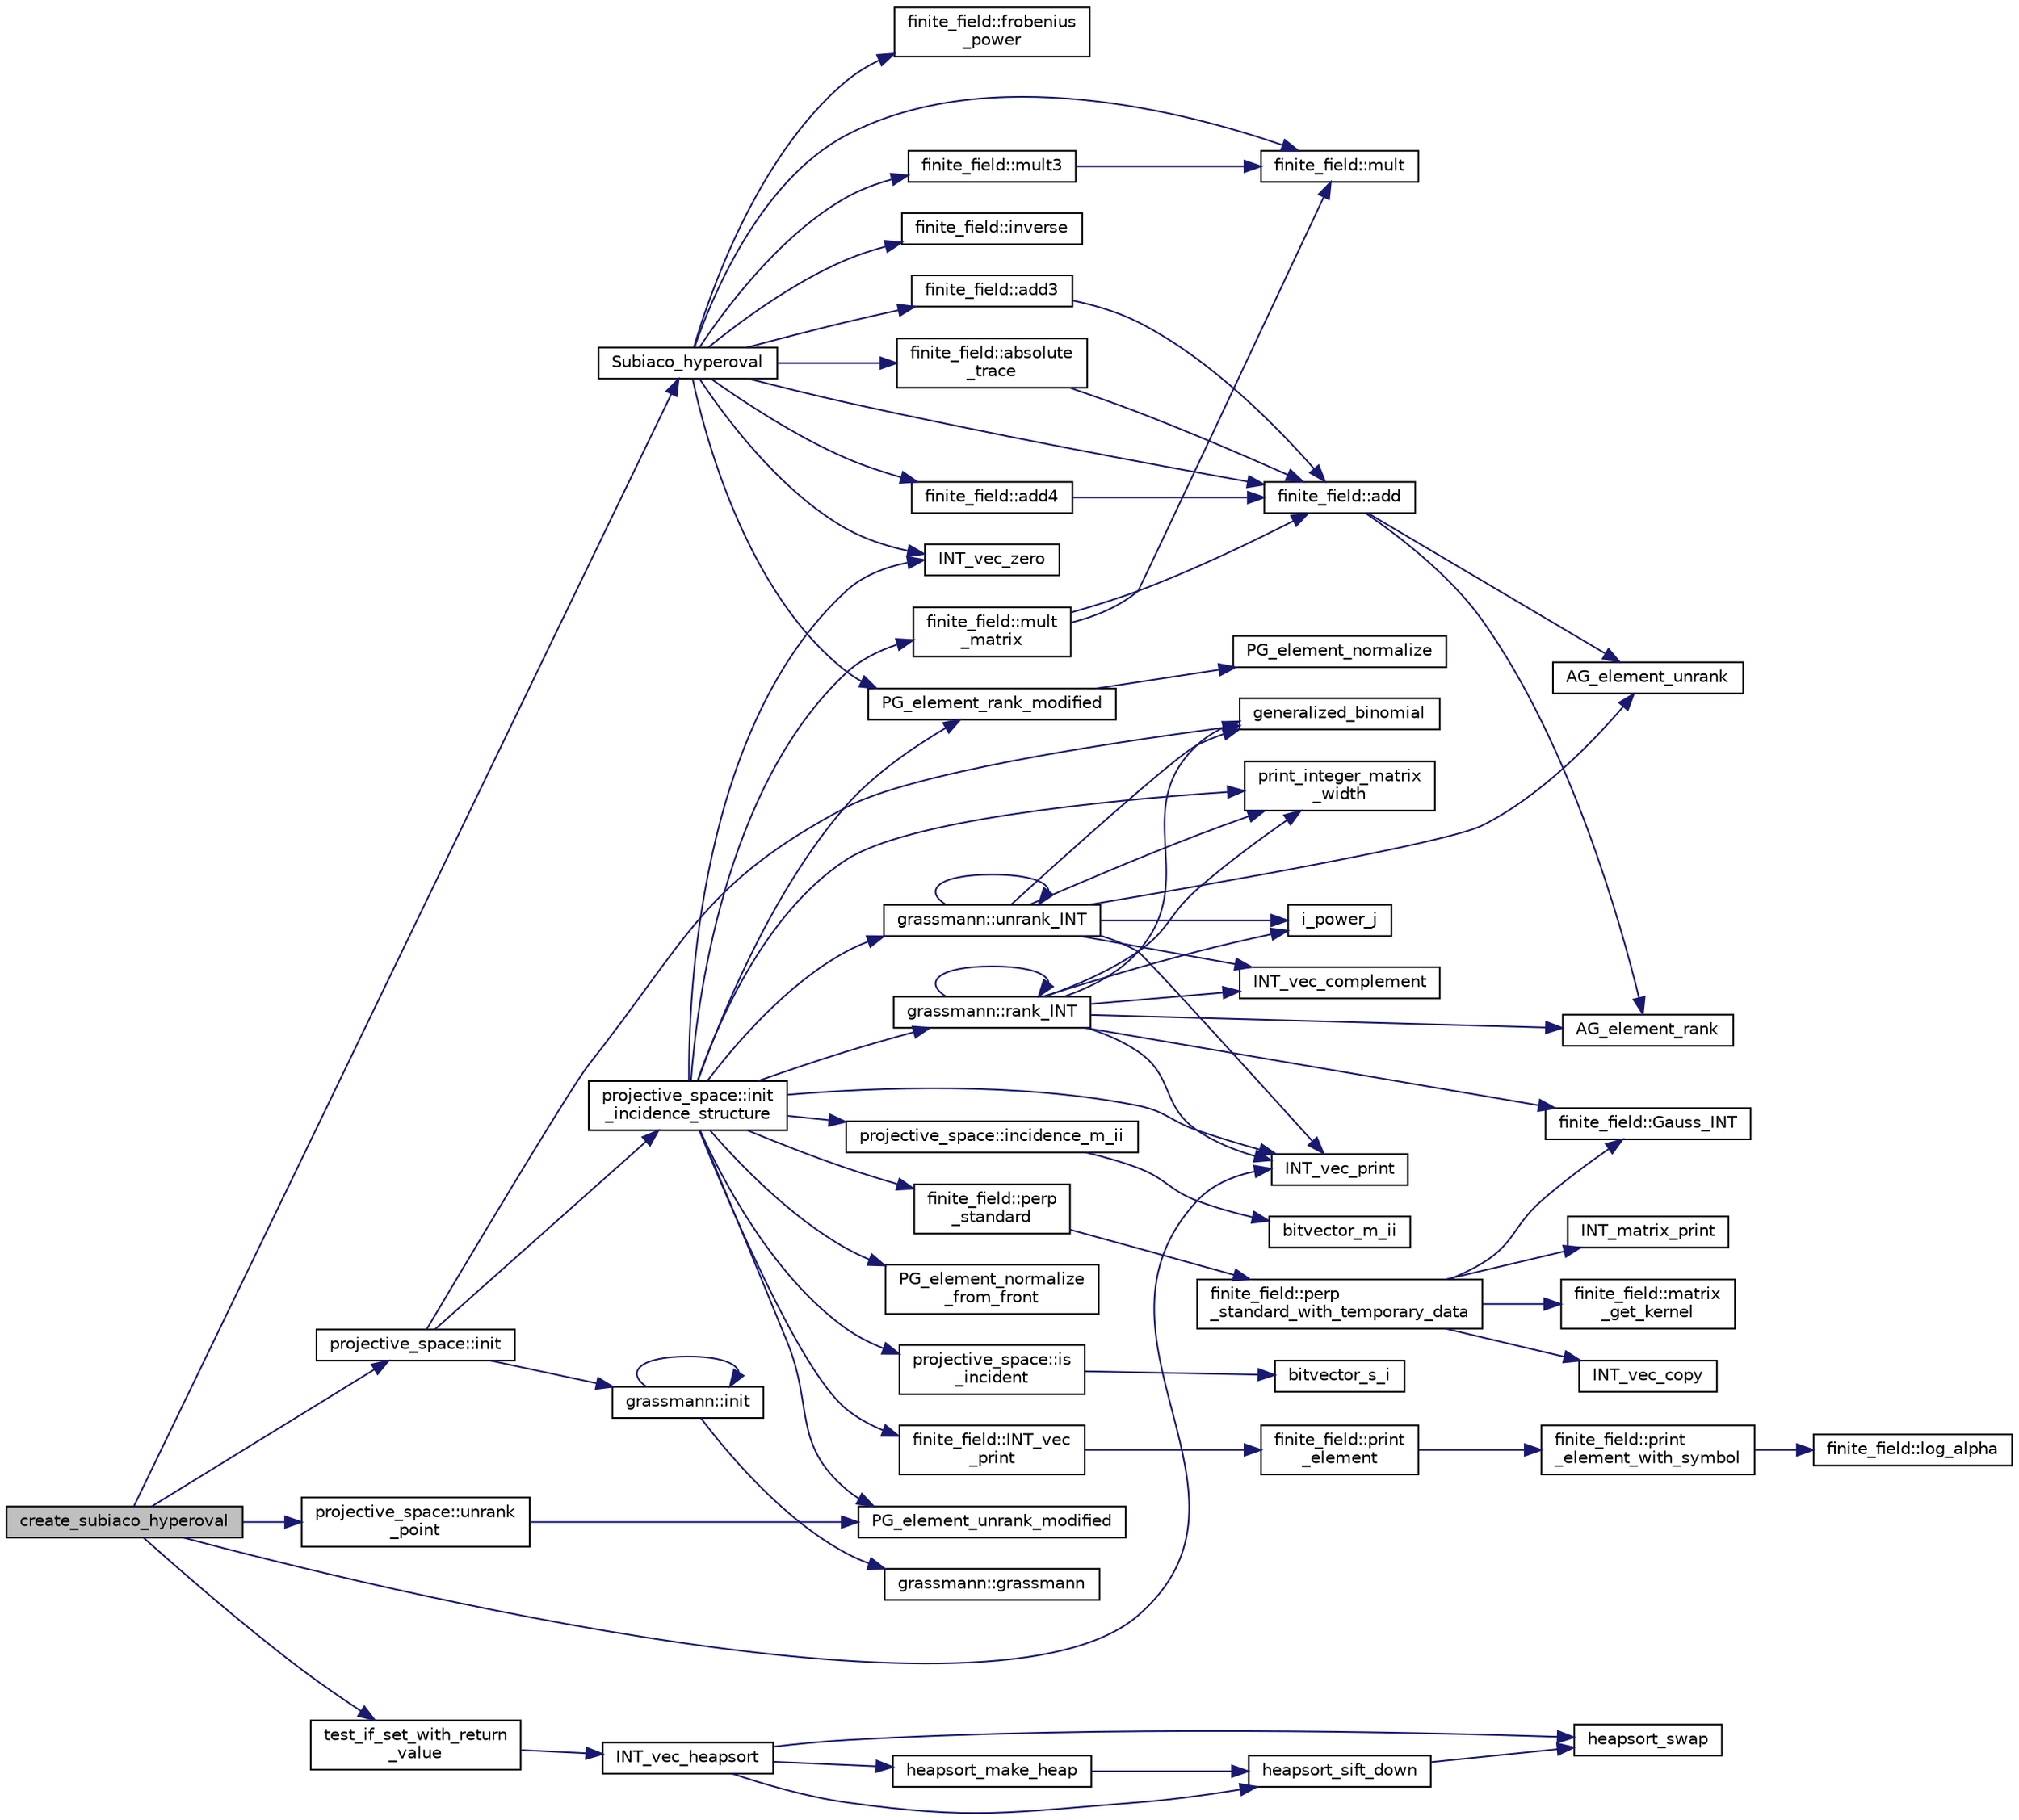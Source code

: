 digraph "create_subiaco_hyperoval"
{
  edge [fontname="Helvetica",fontsize="10",labelfontname="Helvetica",labelfontsize="10"];
  node [fontname="Helvetica",fontsize="10",shape=record];
  rankdir="LR";
  Node589 [label="create_subiaco_hyperoval",height=0.2,width=0.4,color="black", fillcolor="grey75", style="filled", fontcolor="black"];
  Node589 -> Node590 [color="midnightblue",fontsize="10",style="solid",fontname="Helvetica"];
  Node590 [label="Subiaco_hyperoval",height=0.2,width=0.4,color="black", fillcolor="white", style="filled",URL="$d7/d94/data_8_c.html#a7653c4fab644da8c6527a23977f3670f"];
  Node590 -> Node591 [color="midnightblue",fontsize="10",style="solid",fontname="Helvetica"];
  Node591 [label="finite_field::inverse",height=0.2,width=0.4,color="black", fillcolor="white", style="filled",URL="$df/d5a/classfinite__field.html#a69f2a12c01e70b7ce2d115c5221c9cdd"];
  Node590 -> Node592 [color="midnightblue",fontsize="10",style="solid",fontname="Helvetica"];
  Node592 [label="finite_field::absolute\l_trace",height=0.2,width=0.4,color="black", fillcolor="white", style="filled",URL="$df/d5a/classfinite__field.html#a7c479f80ec77e646db13d175fb29325f"];
  Node592 -> Node593 [color="midnightblue",fontsize="10",style="solid",fontname="Helvetica"];
  Node593 [label="finite_field::add",height=0.2,width=0.4,color="black", fillcolor="white", style="filled",URL="$df/d5a/classfinite__field.html#a8f12328a27500f3c7be0c849ebbc9d14"];
  Node593 -> Node594 [color="midnightblue",fontsize="10",style="solid",fontname="Helvetica"];
  Node594 [label="AG_element_unrank",height=0.2,width=0.4,color="black", fillcolor="white", style="filled",URL="$d4/d67/geometry_8h.html#a4a33b86c87b2879b97cfa1327abe2885"];
  Node593 -> Node595 [color="midnightblue",fontsize="10",style="solid",fontname="Helvetica"];
  Node595 [label="AG_element_rank",height=0.2,width=0.4,color="black", fillcolor="white", style="filled",URL="$d4/d67/geometry_8h.html#ab2ac908d07dd8038fd996e26bdc75c17"];
  Node590 -> Node596 [color="midnightblue",fontsize="10",style="solid",fontname="Helvetica"];
  Node596 [label="finite_field::mult",height=0.2,width=0.4,color="black", fillcolor="white", style="filled",URL="$df/d5a/classfinite__field.html#a24fb5917aa6d4d656fd855b7f44a13b0"];
  Node590 -> Node597 [color="midnightblue",fontsize="10",style="solid",fontname="Helvetica"];
  Node597 [label="finite_field::add3",height=0.2,width=0.4,color="black", fillcolor="white", style="filled",URL="$df/d5a/classfinite__field.html#aa3c53790ee7232f154fa43ebc46fb1f7"];
  Node597 -> Node593 [color="midnightblue",fontsize="10",style="solid",fontname="Helvetica"];
  Node590 -> Node598 [color="midnightblue",fontsize="10",style="solid",fontname="Helvetica"];
  Node598 [label="INT_vec_zero",height=0.2,width=0.4,color="black", fillcolor="white", style="filled",URL="$df/dbf/sajeeb_8_c.html#aa8c9c7977203577026080f546fe4980f"];
  Node590 -> Node599 [color="midnightblue",fontsize="10",style="solid",fontname="Helvetica"];
  Node599 [label="finite_field::frobenius\l_power",height=0.2,width=0.4,color="black", fillcolor="white", style="filled",URL="$df/d5a/classfinite__field.html#aec23e43aaefc0ed601cdfa3139496a92"];
  Node590 -> Node600 [color="midnightblue",fontsize="10",style="solid",fontname="Helvetica"];
  Node600 [label="finite_field::mult3",height=0.2,width=0.4,color="black", fillcolor="white", style="filled",URL="$df/d5a/classfinite__field.html#a8075bbc643e9198c0a8f1d1eaa2faee3"];
  Node600 -> Node596 [color="midnightblue",fontsize="10",style="solid",fontname="Helvetica"];
  Node590 -> Node601 [color="midnightblue",fontsize="10",style="solid",fontname="Helvetica"];
  Node601 [label="finite_field::add4",height=0.2,width=0.4,color="black", fillcolor="white", style="filled",URL="$df/d5a/classfinite__field.html#ac023a9f0c3890a8d2c452aaa2d157502"];
  Node601 -> Node593 [color="midnightblue",fontsize="10",style="solid",fontname="Helvetica"];
  Node590 -> Node593 [color="midnightblue",fontsize="10",style="solid",fontname="Helvetica"];
  Node590 -> Node602 [color="midnightblue",fontsize="10",style="solid",fontname="Helvetica"];
  Node602 [label="PG_element_rank_modified",height=0.2,width=0.4,color="black", fillcolor="white", style="filled",URL="$d4/d67/geometry_8h.html#a9cd1a8bf5b88a038e33862f6c2c3dd36"];
  Node602 -> Node603 [color="midnightblue",fontsize="10",style="solid",fontname="Helvetica"];
  Node603 [label="PG_element_normalize",height=0.2,width=0.4,color="black", fillcolor="white", style="filled",URL="$df/de4/projective_8_c.html#a5a4c3c1158bad6bab0d786c616bd0996"];
  Node589 -> Node604 [color="midnightblue",fontsize="10",style="solid",fontname="Helvetica"];
  Node604 [label="projective_space::init",height=0.2,width=0.4,color="black", fillcolor="white", style="filled",URL="$d2/d17/classprojective__space.html#a8a1efa40df92744519365f82e4740dab"];
  Node604 -> Node605 [color="midnightblue",fontsize="10",style="solid",fontname="Helvetica"];
  Node605 [label="grassmann::init",height=0.2,width=0.4,color="black", fillcolor="white", style="filled",URL="$df/d02/classgrassmann.html#a2e8cf7b9f203254493d7c2607c17d498"];
  Node605 -> Node606 [color="midnightblue",fontsize="10",style="solid",fontname="Helvetica"];
  Node606 [label="grassmann::grassmann",height=0.2,width=0.4,color="black", fillcolor="white", style="filled",URL="$df/d02/classgrassmann.html#a252a85d3b74eb4fbd5771f4152a5f272"];
  Node605 -> Node605 [color="midnightblue",fontsize="10",style="solid",fontname="Helvetica"];
  Node604 -> Node607 [color="midnightblue",fontsize="10",style="solid",fontname="Helvetica"];
  Node607 [label="generalized_binomial",height=0.2,width=0.4,color="black", fillcolor="white", style="filled",URL="$d2/d7c/combinatorics_8_c.html#a24762dc22e45175d18ec1ec1d2556ae8"];
  Node604 -> Node608 [color="midnightblue",fontsize="10",style="solid",fontname="Helvetica"];
  Node608 [label="projective_space::init\l_incidence_structure",height=0.2,width=0.4,color="black", fillcolor="white", style="filled",URL="$d2/d17/classprojective__space.html#a1e59490325e045cc52674a3706780aed"];
  Node608 -> Node598 [color="midnightblue",fontsize="10",style="solid",fontname="Helvetica"];
  Node608 -> Node609 [color="midnightblue",fontsize="10",style="solid",fontname="Helvetica"];
  Node609 [label="PG_element_unrank_modified",height=0.2,width=0.4,color="black", fillcolor="white", style="filled",URL="$d4/d67/geometry_8h.html#a83ae9b605d496f6a90345303f6efae64"];
  Node608 -> Node610 [color="midnightblue",fontsize="10",style="solid",fontname="Helvetica"];
  Node610 [label="INT_vec_print",height=0.2,width=0.4,color="black", fillcolor="white", style="filled",URL="$df/dbf/sajeeb_8_c.html#a79a5901af0b47dd0d694109543c027fe"];
  Node608 -> Node611 [color="midnightblue",fontsize="10",style="solid",fontname="Helvetica"];
  Node611 [label="finite_field::INT_vec\l_print",height=0.2,width=0.4,color="black", fillcolor="white", style="filled",URL="$df/d5a/classfinite__field.html#a9c33a61dedc197e37b014b6f8dc07f06"];
  Node611 -> Node612 [color="midnightblue",fontsize="10",style="solid",fontname="Helvetica"];
  Node612 [label="finite_field::print\l_element",height=0.2,width=0.4,color="black", fillcolor="white", style="filled",URL="$df/d5a/classfinite__field.html#ab7d1f59c043d7696b8b47c92d0fedad5"];
  Node612 -> Node613 [color="midnightblue",fontsize="10",style="solid",fontname="Helvetica"];
  Node613 [label="finite_field::print\l_element_with_symbol",height=0.2,width=0.4,color="black", fillcolor="white", style="filled",URL="$df/d5a/classfinite__field.html#aa0180c961aa4a0a8934cb4dc82e38a4d"];
  Node613 -> Node614 [color="midnightblue",fontsize="10",style="solid",fontname="Helvetica"];
  Node614 [label="finite_field::log_alpha",height=0.2,width=0.4,color="black", fillcolor="white", style="filled",URL="$df/d5a/classfinite__field.html#a446a83ae0d281ddf44215626f0097305"];
  Node608 -> Node615 [color="midnightblue",fontsize="10",style="solid",fontname="Helvetica"];
  Node615 [label="PG_element_normalize\l_from_front",height=0.2,width=0.4,color="black", fillcolor="white", style="filled",URL="$d4/d67/geometry_8h.html#af675caf5f9975573455c8d93cb56bf95"];
  Node608 -> Node616 [color="midnightblue",fontsize="10",style="solid",fontname="Helvetica"];
  Node616 [label="grassmann::unrank_INT",height=0.2,width=0.4,color="black", fillcolor="white", style="filled",URL="$df/d02/classgrassmann.html#a32079405b95a6da2ba1420567d762d64"];
  Node616 -> Node607 [color="midnightblue",fontsize="10",style="solid",fontname="Helvetica"];
  Node616 -> Node617 [color="midnightblue",fontsize="10",style="solid",fontname="Helvetica"];
  Node617 [label="i_power_j",height=0.2,width=0.4,color="black", fillcolor="white", style="filled",URL="$de/dc5/algebra__and__number__theory_8h.html#a39b321523e8957d701618bb5cac542b5"];
  Node616 -> Node594 [color="midnightblue",fontsize="10",style="solid",fontname="Helvetica"];
  Node616 -> Node610 [color="midnightblue",fontsize="10",style="solid",fontname="Helvetica"];
  Node616 -> Node616 [color="midnightblue",fontsize="10",style="solid",fontname="Helvetica"];
  Node616 -> Node618 [color="midnightblue",fontsize="10",style="solid",fontname="Helvetica"];
  Node618 [label="INT_vec_complement",height=0.2,width=0.4,color="black", fillcolor="white", style="filled",URL="$d5/db4/io__and__os_8h.html#a2a0a724647575fcd3090c763985eb81a"];
  Node616 -> Node619 [color="midnightblue",fontsize="10",style="solid",fontname="Helvetica"];
  Node619 [label="print_integer_matrix\l_width",height=0.2,width=0.4,color="black", fillcolor="white", style="filled",URL="$d5/db4/io__and__os_8h.html#aa78f3e73fc2179251bd15adbcc31573f"];
  Node608 -> Node619 [color="midnightblue",fontsize="10",style="solid",fontname="Helvetica"];
  Node608 -> Node620 [color="midnightblue",fontsize="10",style="solid",fontname="Helvetica"];
  Node620 [label="grassmann::rank_INT",height=0.2,width=0.4,color="black", fillcolor="white", style="filled",URL="$df/d02/classgrassmann.html#a1fa95ce7ecebd48b04c7a0dc75491184"];
  Node620 -> Node619 [color="midnightblue",fontsize="10",style="solid",fontname="Helvetica"];
  Node620 -> Node621 [color="midnightblue",fontsize="10",style="solid",fontname="Helvetica"];
  Node621 [label="finite_field::Gauss_INT",height=0.2,width=0.4,color="black", fillcolor="white", style="filled",URL="$df/d5a/classfinite__field.html#adb676d2e80341b53751326e3a58beb11"];
  Node620 -> Node610 [color="midnightblue",fontsize="10",style="solid",fontname="Helvetica"];
  Node620 -> Node618 [color="midnightblue",fontsize="10",style="solid",fontname="Helvetica"];
  Node620 -> Node617 [color="midnightblue",fontsize="10",style="solid",fontname="Helvetica"];
  Node620 -> Node607 [color="midnightblue",fontsize="10",style="solid",fontname="Helvetica"];
  Node620 -> Node620 [color="midnightblue",fontsize="10",style="solid",fontname="Helvetica"];
  Node620 -> Node595 [color="midnightblue",fontsize="10",style="solid",fontname="Helvetica"];
  Node608 -> Node622 [color="midnightblue",fontsize="10",style="solid",fontname="Helvetica"];
  Node622 [label="finite_field::mult\l_matrix",height=0.2,width=0.4,color="black", fillcolor="white", style="filled",URL="$df/d5a/classfinite__field.html#a48517f15dfd7b21c37e0975855f1ada2"];
  Node622 -> Node593 [color="midnightblue",fontsize="10",style="solid",fontname="Helvetica"];
  Node622 -> Node596 [color="midnightblue",fontsize="10",style="solid",fontname="Helvetica"];
  Node608 -> Node602 [color="midnightblue",fontsize="10",style="solid",fontname="Helvetica"];
  Node608 -> Node623 [color="midnightblue",fontsize="10",style="solid",fontname="Helvetica"];
  Node623 [label="projective_space::incidence_m_ii",height=0.2,width=0.4,color="black", fillcolor="white", style="filled",URL="$d2/d17/classprojective__space.html#adafef534cb822f51289101e7d465ede2"];
  Node623 -> Node624 [color="midnightblue",fontsize="10",style="solid",fontname="Helvetica"];
  Node624 [label="bitvector_m_ii",height=0.2,width=0.4,color="black", fillcolor="white", style="filled",URL="$df/dbf/sajeeb_8_c.html#a31da55e2b26316d582cd322dc670b67b"];
  Node608 -> Node625 [color="midnightblue",fontsize="10",style="solid",fontname="Helvetica"];
  Node625 [label="finite_field::perp\l_standard",height=0.2,width=0.4,color="black", fillcolor="white", style="filled",URL="$df/d5a/classfinite__field.html#a2f5bc92908aea624a8d9179d2a9ba057"];
  Node625 -> Node626 [color="midnightblue",fontsize="10",style="solid",fontname="Helvetica"];
  Node626 [label="finite_field::perp\l_standard_with_temporary_data",height=0.2,width=0.4,color="black", fillcolor="white", style="filled",URL="$df/d5a/classfinite__field.html#aae3cca9b5f19ae969a9c5349d14f41c0"];
  Node626 -> Node627 [color="midnightblue",fontsize="10",style="solid",fontname="Helvetica"];
  Node627 [label="INT_vec_copy",height=0.2,width=0.4,color="black", fillcolor="white", style="filled",URL="$df/dbf/sajeeb_8_c.html#ac2d875e27e009af6ec04d17254d11075"];
  Node626 -> Node628 [color="midnightblue",fontsize="10",style="solid",fontname="Helvetica"];
  Node628 [label="INT_matrix_print",height=0.2,width=0.4,color="black", fillcolor="white", style="filled",URL="$d5/db4/io__and__os_8h.html#afd4180a24bef3a2b584668a4eaf607ff"];
  Node626 -> Node621 [color="midnightblue",fontsize="10",style="solid",fontname="Helvetica"];
  Node626 -> Node629 [color="midnightblue",fontsize="10",style="solid",fontname="Helvetica"];
  Node629 [label="finite_field::matrix\l_get_kernel",height=0.2,width=0.4,color="black", fillcolor="white", style="filled",URL="$df/d5a/classfinite__field.html#ac45780a927cee936df13d04d30d2d248"];
  Node608 -> Node630 [color="midnightblue",fontsize="10",style="solid",fontname="Helvetica"];
  Node630 [label="projective_space::is\l_incident",height=0.2,width=0.4,color="black", fillcolor="white", style="filled",URL="$d2/d17/classprojective__space.html#a225780a9f3d266bc425b3be0cf5bc0ff"];
  Node630 -> Node631 [color="midnightblue",fontsize="10",style="solid",fontname="Helvetica"];
  Node631 [label="bitvector_s_i",height=0.2,width=0.4,color="black", fillcolor="white", style="filled",URL="$df/dbf/sajeeb_8_c.html#ac0135a3681a44df3fe7af1545676fbe2"];
  Node589 -> Node632 [color="midnightblue",fontsize="10",style="solid",fontname="Helvetica"];
  Node632 [label="projective_space::unrank\l_point",height=0.2,width=0.4,color="black", fillcolor="white", style="filled",URL="$d2/d17/classprojective__space.html#a3cb7917af4c5f1590b660d4bf907e0fa"];
  Node632 -> Node609 [color="midnightblue",fontsize="10",style="solid",fontname="Helvetica"];
  Node589 -> Node610 [color="midnightblue",fontsize="10",style="solid",fontname="Helvetica"];
  Node589 -> Node633 [color="midnightblue",fontsize="10",style="solid",fontname="Helvetica"];
  Node633 [label="test_if_set_with_return\l_value",height=0.2,width=0.4,color="black", fillcolor="white", style="filled",URL="$d5/de2/foundations_2data__structures_2data__structures_8h.html#ac8840ecabde4103e50ef1a7a8245d913"];
  Node633 -> Node634 [color="midnightblue",fontsize="10",style="solid",fontname="Helvetica"];
  Node634 [label="INT_vec_heapsort",height=0.2,width=0.4,color="black", fillcolor="white", style="filled",URL="$d4/dd7/sorting_8_c.html#a3590ad9987f801fbfc94634300182f39"];
  Node634 -> Node635 [color="midnightblue",fontsize="10",style="solid",fontname="Helvetica"];
  Node635 [label="heapsort_make_heap",height=0.2,width=0.4,color="black", fillcolor="white", style="filled",URL="$d4/dd7/sorting_8_c.html#a42f24453d7d77eeb1338ebd1a13cfdbb"];
  Node635 -> Node636 [color="midnightblue",fontsize="10",style="solid",fontname="Helvetica"];
  Node636 [label="heapsort_sift_down",height=0.2,width=0.4,color="black", fillcolor="white", style="filled",URL="$d4/dd7/sorting_8_c.html#a65cbb1a6a3f01f511673705437ddc18b"];
  Node636 -> Node637 [color="midnightblue",fontsize="10",style="solid",fontname="Helvetica"];
  Node637 [label="heapsort_swap",height=0.2,width=0.4,color="black", fillcolor="white", style="filled",URL="$d4/dd7/sorting_8_c.html#a8f048362e6065297b19b6975bcbbfcc6"];
  Node634 -> Node637 [color="midnightblue",fontsize="10",style="solid",fontname="Helvetica"];
  Node634 -> Node636 [color="midnightblue",fontsize="10",style="solid",fontname="Helvetica"];
}

